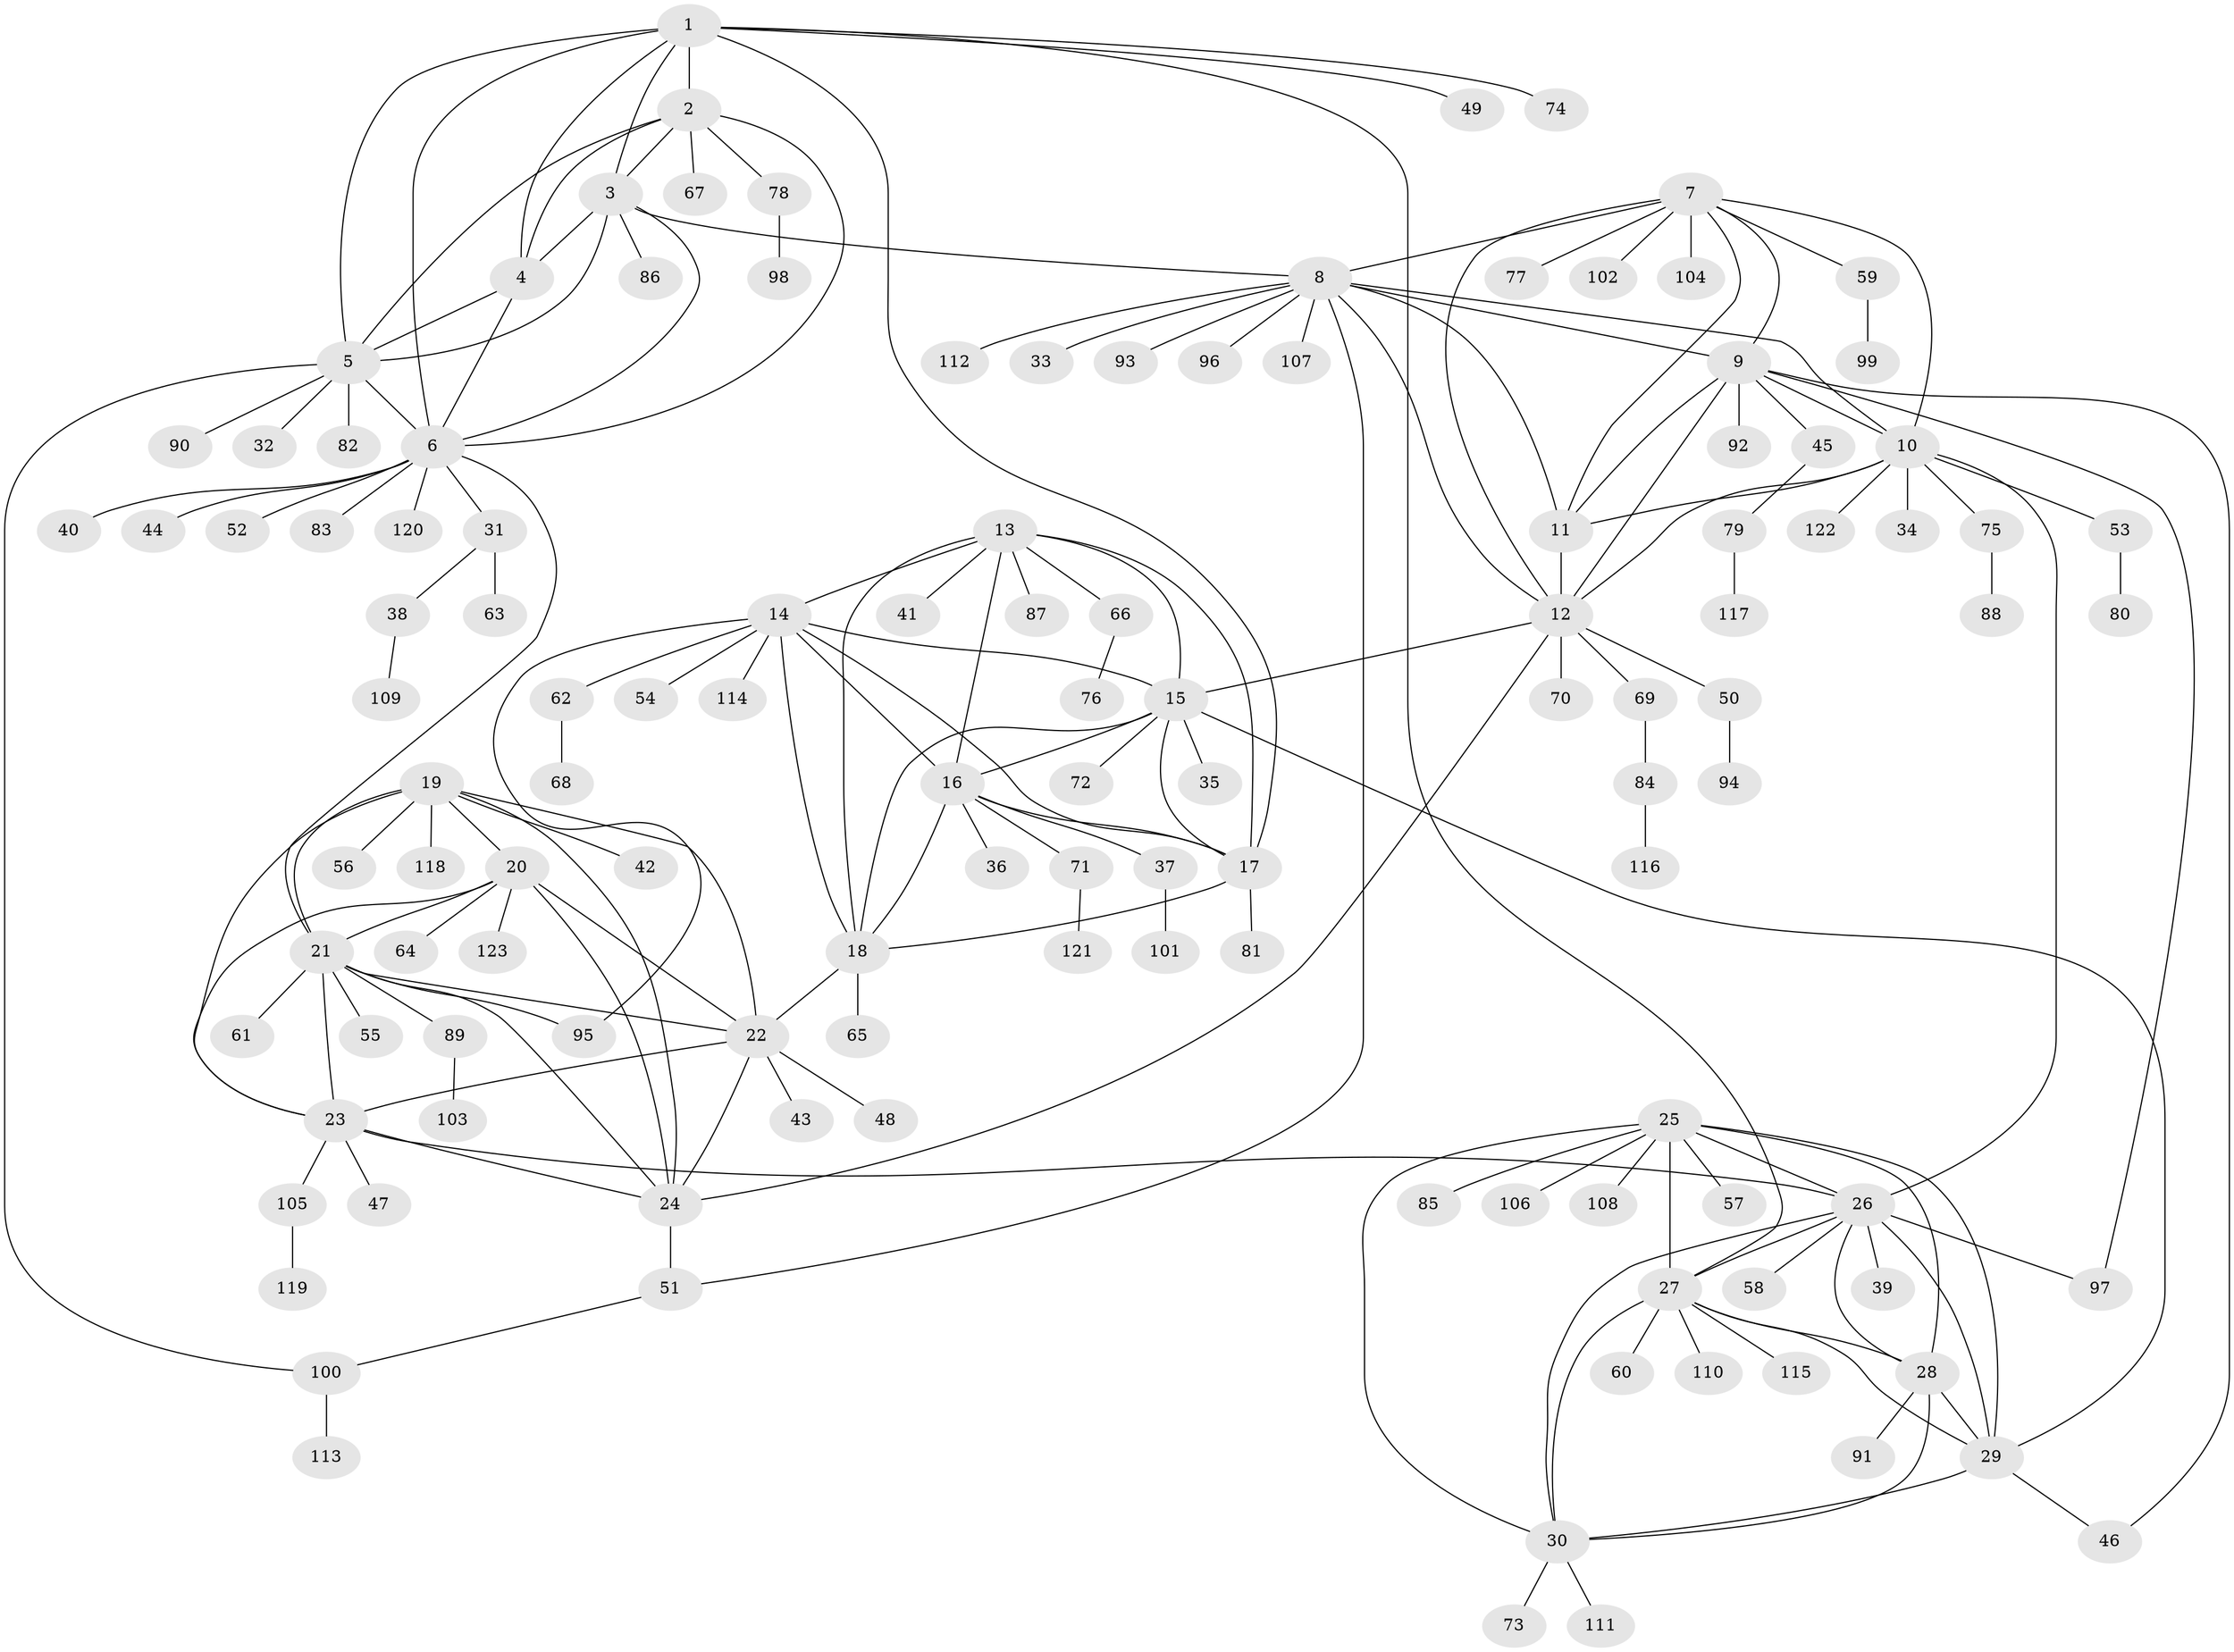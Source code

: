 // Generated by graph-tools (version 1.1) at 2025/37/03/09/25 02:37:31]
// undirected, 123 vertices, 183 edges
graph export_dot {
graph [start="1"]
  node [color=gray90,style=filled];
  1;
  2;
  3;
  4;
  5;
  6;
  7;
  8;
  9;
  10;
  11;
  12;
  13;
  14;
  15;
  16;
  17;
  18;
  19;
  20;
  21;
  22;
  23;
  24;
  25;
  26;
  27;
  28;
  29;
  30;
  31;
  32;
  33;
  34;
  35;
  36;
  37;
  38;
  39;
  40;
  41;
  42;
  43;
  44;
  45;
  46;
  47;
  48;
  49;
  50;
  51;
  52;
  53;
  54;
  55;
  56;
  57;
  58;
  59;
  60;
  61;
  62;
  63;
  64;
  65;
  66;
  67;
  68;
  69;
  70;
  71;
  72;
  73;
  74;
  75;
  76;
  77;
  78;
  79;
  80;
  81;
  82;
  83;
  84;
  85;
  86;
  87;
  88;
  89;
  90;
  91;
  92;
  93;
  94;
  95;
  96;
  97;
  98;
  99;
  100;
  101;
  102;
  103;
  104;
  105;
  106;
  107;
  108;
  109;
  110;
  111;
  112;
  113;
  114;
  115;
  116;
  117;
  118;
  119;
  120;
  121;
  122;
  123;
  1 -- 2;
  1 -- 3;
  1 -- 4;
  1 -- 5;
  1 -- 6;
  1 -- 17;
  1 -- 27;
  1 -- 49;
  1 -- 74;
  2 -- 3;
  2 -- 4;
  2 -- 5;
  2 -- 6;
  2 -- 67;
  2 -- 78;
  3 -- 4;
  3 -- 5;
  3 -- 6;
  3 -- 8;
  3 -- 86;
  4 -- 5;
  4 -- 6;
  5 -- 6;
  5 -- 32;
  5 -- 82;
  5 -- 90;
  5 -- 100;
  6 -- 21;
  6 -- 31;
  6 -- 40;
  6 -- 44;
  6 -- 52;
  6 -- 83;
  6 -- 120;
  7 -- 8;
  7 -- 9;
  7 -- 10;
  7 -- 11;
  7 -- 12;
  7 -- 59;
  7 -- 77;
  7 -- 102;
  7 -- 104;
  8 -- 9;
  8 -- 10;
  8 -- 11;
  8 -- 12;
  8 -- 33;
  8 -- 51;
  8 -- 93;
  8 -- 96;
  8 -- 107;
  8 -- 112;
  9 -- 10;
  9 -- 11;
  9 -- 12;
  9 -- 45;
  9 -- 46;
  9 -- 92;
  9 -- 97;
  10 -- 11;
  10 -- 12;
  10 -- 26;
  10 -- 34;
  10 -- 53;
  10 -- 75;
  10 -- 122;
  11 -- 12;
  12 -- 15;
  12 -- 24;
  12 -- 50;
  12 -- 69;
  12 -- 70;
  13 -- 14;
  13 -- 15;
  13 -- 16;
  13 -- 17;
  13 -- 18;
  13 -- 41;
  13 -- 66;
  13 -- 87;
  14 -- 15;
  14 -- 16;
  14 -- 17;
  14 -- 18;
  14 -- 54;
  14 -- 62;
  14 -- 95;
  14 -- 114;
  15 -- 16;
  15 -- 17;
  15 -- 18;
  15 -- 29;
  15 -- 35;
  15 -- 72;
  16 -- 17;
  16 -- 18;
  16 -- 36;
  16 -- 37;
  16 -- 71;
  17 -- 18;
  17 -- 81;
  18 -- 22;
  18 -- 65;
  19 -- 20;
  19 -- 21;
  19 -- 22;
  19 -- 23;
  19 -- 24;
  19 -- 42;
  19 -- 56;
  19 -- 118;
  20 -- 21;
  20 -- 22;
  20 -- 23;
  20 -- 24;
  20 -- 64;
  20 -- 123;
  21 -- 22;
  21 -- 23;
  21 -- 24;
  21 -- 55;
  21 -- 61;
  21 -- 89;
  21 -- 95;
  22 -- 23;
  22 -- 24;
  22 -- 43;
  22 -- 48;
  23 -- 24;
  23 -- 26;
  23 -- 47;
  23 -- 105;
  24 -- 51;
  25 -- 26;
  25 -- 27;
  25 -- 28;
  25 -- 29;
  25 -- 30;
  25 -- 57;
  25 -- 85;
  25 -- 106;
  25 -- 108;
  26 -- 27;
  26 -- 28;
  26 -- 29;
  26 -- 30;
  26 -- 39;
  26 -- 58;
  26 -- 97;
  27 -- 28;
  27 -- 29;
  27 -- 30;
  27 -- 60;
  27 -- 110;
  27 -- 115;
  28 -- 29;
  28 -- 30;
  28 -- 91;
  29 -- 30;
  29 -- 46;
  30 -- 73;
  30 -- 111;
  31 -- 38;
  31 -- 63;
  37 -- 101;
  38 -- 109;
  45 -- 79;
  50 -- 94;
  51 -- 100;
  53 -- 80;
  59 -- 99;
  62 -- 68;
  66 -- 76;
  69 -- 84;
  71 -- 121;
  75 -- 88;
  78 -- 98;
  79 -- 117;
  84 -- 116;
  89 -- 103;
  100 -- 113;
  105 -- 119;
}
